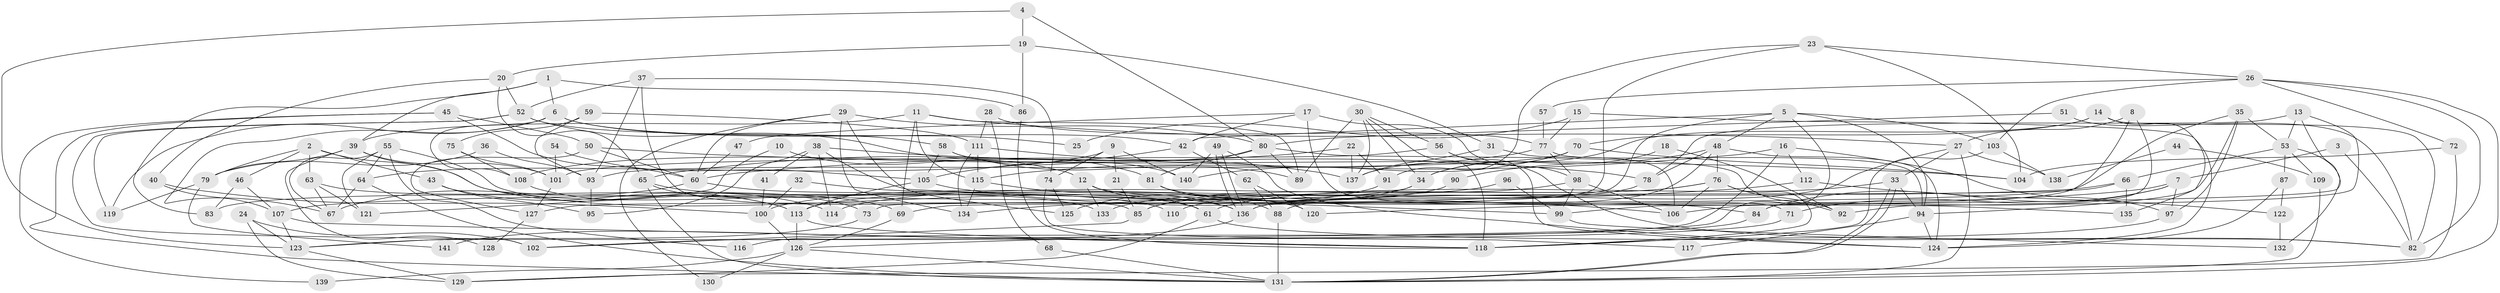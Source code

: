 // Generated by graph-tools (version 1.1) at 2025/36/03/09/25 02:36:27]
// undirected, 141 vertices, 282 edges
graph export_dot {
graph [start="1"]
  node [color=gray90,style=filled];
  1;
  2;
  3;
  4;
  5;
  6;
  7;
  8;
  9;
  10;
  11;
  12;
  13;
  14;
  15;
  16;
  17;
  18;
  19;
  20;
  21;
  22;
  23;
  24;
  25;
  26;
  27;
  28;
  29;
  30;
  31;
  32;
  33;
  34;
  35;
  36;
  37;
  38;
  39;
  40;
  41;
  42;
  43;
  44;
  45;
  46;
  47;
  48;
  49;
  50;
  51;
  52;
  53;
  54;
  55;
  56;
  57;
  58;
  59;
  60;
  61;
  62;
  63;
  64;
  65;
  66;
  67;
  68;
  69;
  70;
  71;
  72;
  73;
  74;
  75;
  76;
  77;
  78;
  79;
  80;
  81;
  82;
  83;
  84;
  85;
  86;
  87;
  88;
  89;
  90;
  91;
  92;
  93;
  94;
  95;
  96;
  97;
  98;
  99;
  100;
  101;
  102;
  103;
  104;
  105;
  106;
  107;
  108;
  109;
  110;
  111;
  112;
  113;
  114;
  115;
  116;
  117;
  118;
  119;
  120;
  121;
  122;
  123;
  124;
  125;
  126;
  127;
  128;
  129;
  130;
  131;
  132;
  133;
  134;
  135;
  136;
  137;
  138;
  139;
  140;
  141;
  1 -- 86;
  1 -- 6;
  1 -- 39;
  1 -- 83;
  2 -- 63;
  2 -- 79;
  2 -- 43;
  2 -- 46;
  2 -- 133;
  3 -- 7;
  3 -- 82;
  4 -- 80;
  4 -- 19;
  4 -- 123;
  5 -- 94;
  5 -- 69;
  5 -- 42;
  5 -- 48;
  5 -- 102;
  5 -- 103;
  6 -- 67;
  6 -- 108;
  6 -- 25;
  6 -- 42;
  6 -- 119;
  7 -- 120;
  7 -- 84;
  7 -- 71;
  7 -- 97;
  8 -- 106;
  8 -- 27;
  8 -- 84;
  9 -- 140;
  9 -- 64;
  9 -- 21;
  9 -- 74;
  10 -- 12;
  10 -- 121;
  11 -- 89;
  11 -- 39;
  11 -- 27;
  11 -- 69;
  11 -- 115;
  12 -- 133;
  12 -- 61;
  12 -- 135;
  13 -- 78;
  13 -- 53;
  13 -- 92;
  13 -- 99;
  14 -- 82;
  14 -- 70;
  14 -- 34;
  14 -- 135;
  15 -- 77;
  15 -- 124;
  15 -- 25;
  16 -- 60;
  16 -- 123;
  16 -- 97;
  16 -- 112;
  17 -- 42;
  17 -- 71;
  17 -- 47;
  17 -- 98;
  18 -- 92;
  18 -- 34;
  19 -- 20;
  19 -- 31;
  19 -- 86;
  20 -- 52;
  20 -- 65;
  20 -- 40;
  21 -- 85;
  22 -- 91;
  22 -- 65;
  22 -- 137;
  23 -- 104;
  23 -- 26;
  23 -- 73;
  23 -- 91;
  24 -- 123;
  24 -- 129;
  24 -- 102;
  26 -- 103;
  26 -- 131;
  26 -- 57;
  26 -- 72;
  26 -- 82;
  27 -- 131;
  27 -- 33;
  27 -- 88;
  27 -- 138;
  28 -- 111;
  28 -- 77;
  28 -- 68;
  29 -- 80;
  29 -- 134;
  29 -- 60;
  29 -- 125;
  29 -- 130;
  30 -- 118;
  30 -- 34;
  30 -- 56;
  30 -- 89;
  30 -- 137;
  31 -- 137;
  31 -- 106;
  32 -- 100;
  32 -- 61;
  33 -- 131;
  33 -- 131;
  33 -- 61;
  33 -- 94;
  34 -- 85;
  34 -- 83;
  35 -- 53;
  35 -- 97;
  35 -- 94;
  35 -- 127;
  36 -- 79;
  36 -- 93;
  37 -- 52;
  37 -- 85;
  37 -- 74;
  37 -- 93;
  38 -- 114;
  38 -- 99;
  38 -- 41;
  38 -- 78;
  38 -- 95;
  39 -- 101;
  39 -- 79;
  39 -- 114;
  39 -- 128;
  40 -- 107;
  40 -- 100;
  41 -- 100;
  42 -- 62;
  42 -- 105;
  43 -- 95;
  43 -- 113;
  44 -- 138;
  44 -- 109;
  45 -- 131;
  45 -- 60;
  45 -- 50;
  45 -- 139;
  46 -- 83;
  46 -- 107;
  47 -- 60;
  48 -- 136;
  48 -- 76;
  48 -- 78;
  48 -- 90;
  48 -- 124;
  49 -- 136;
  49 -- 136;
  49 -- 124;
  49 -- 140;
  50 -- 104;
  50 -- 60;
  50 -- 127;
  51 -- 80;
  51 -- 82;
  52 -- 58;
  52 -- 102;
  52 -- 81;
  52 -- 119;
  53 -- 66;
  53 -- 87;
  53 -- 109;
  53 -- 132;
  54 -- 101;
  54 -- 105;
  55 -- 136;
  55 -- 67;
  55 -- 64;
  55 -- 116;
  55 -- 121;
  56 -- 124;
  56 -- 82;
  56 -- 101;
  57 -- 77;
  58 -- 89;
  58 -- 105;
  58 -- 140;
  59 -- 93;
  59 -- 111;
  59 -- 75;
  60 -- 67;
  60 -- 110;
  61 -- 82;
  61 -- 129;
  62 -- 88;
  62 -- 120;
  63 -- 67;
  63 -- 69;
  63 -- 121;
  64 -- 131;
  64 -- 67;
  65 -- 131;
  65 -- 73;
  65 -- 120;
  66 -- 135;
  66 -- 136;
  66 -- 107;
  68 -- 131;
  69 -- 126;
  70 -- 137;
  70 -- 140;
  70 -- 93;
  70 -- 104;
  71 -- 126;
  72 -- 129;
  72 -- 104;
  73 -- 123;
  74 -- 117;
  74 -- 125;
  75 -- 101;
  75 -- 108;
  76 -- 118;
  76 -- 92;
  76 -- 106;
  76 -- 110;
  76 -- 133;
  77 -- 94;
  77 -- 98;
  77 -- 115;
  78 -- 85;
  79 -- 119;
  79 -- 141;
  80 -- 108;
  80 -- 92;
  80 -- 81;
  80 -- 89;
  81 -- 84;
  81 -- 88;
  84 -- 116;
  85 -- 102;
  86 -- 118;
  87 -- 122;
  87 -- 124;
  88 -- 131;
  90 -- 113;
  91 -- 125;
  93 -- 95;
  94 -- 117;
  94 -- 124;
  96 -- 99;
  96 -- 100;
  97 -- 118;
  98 -- 106;
  98 -- 99;
  98 -- 114;
  99 -- 132;
  100 -- 126;
  101 -- 127;
  103 -- 118;
  103 -- 138;
  105 -- 113;
  105 -- 106;
  107 -- 118;
  107 -- 123;
  108 -- 113;
  109 -- 131;
  111 -- 137;
  111 -- 115;
  111 -- 134;
  112 -- 134;
  112 -- 122;
  113 -- 118;
  113 -- 126;
  115 -- 134;
  115 -- 136;
  122 -- 132;
  123 -- 129;
  126 -- 131;
  126 -- 130;
  126 -- 139;
  127 -- 128;
  136 -- 141;
}
